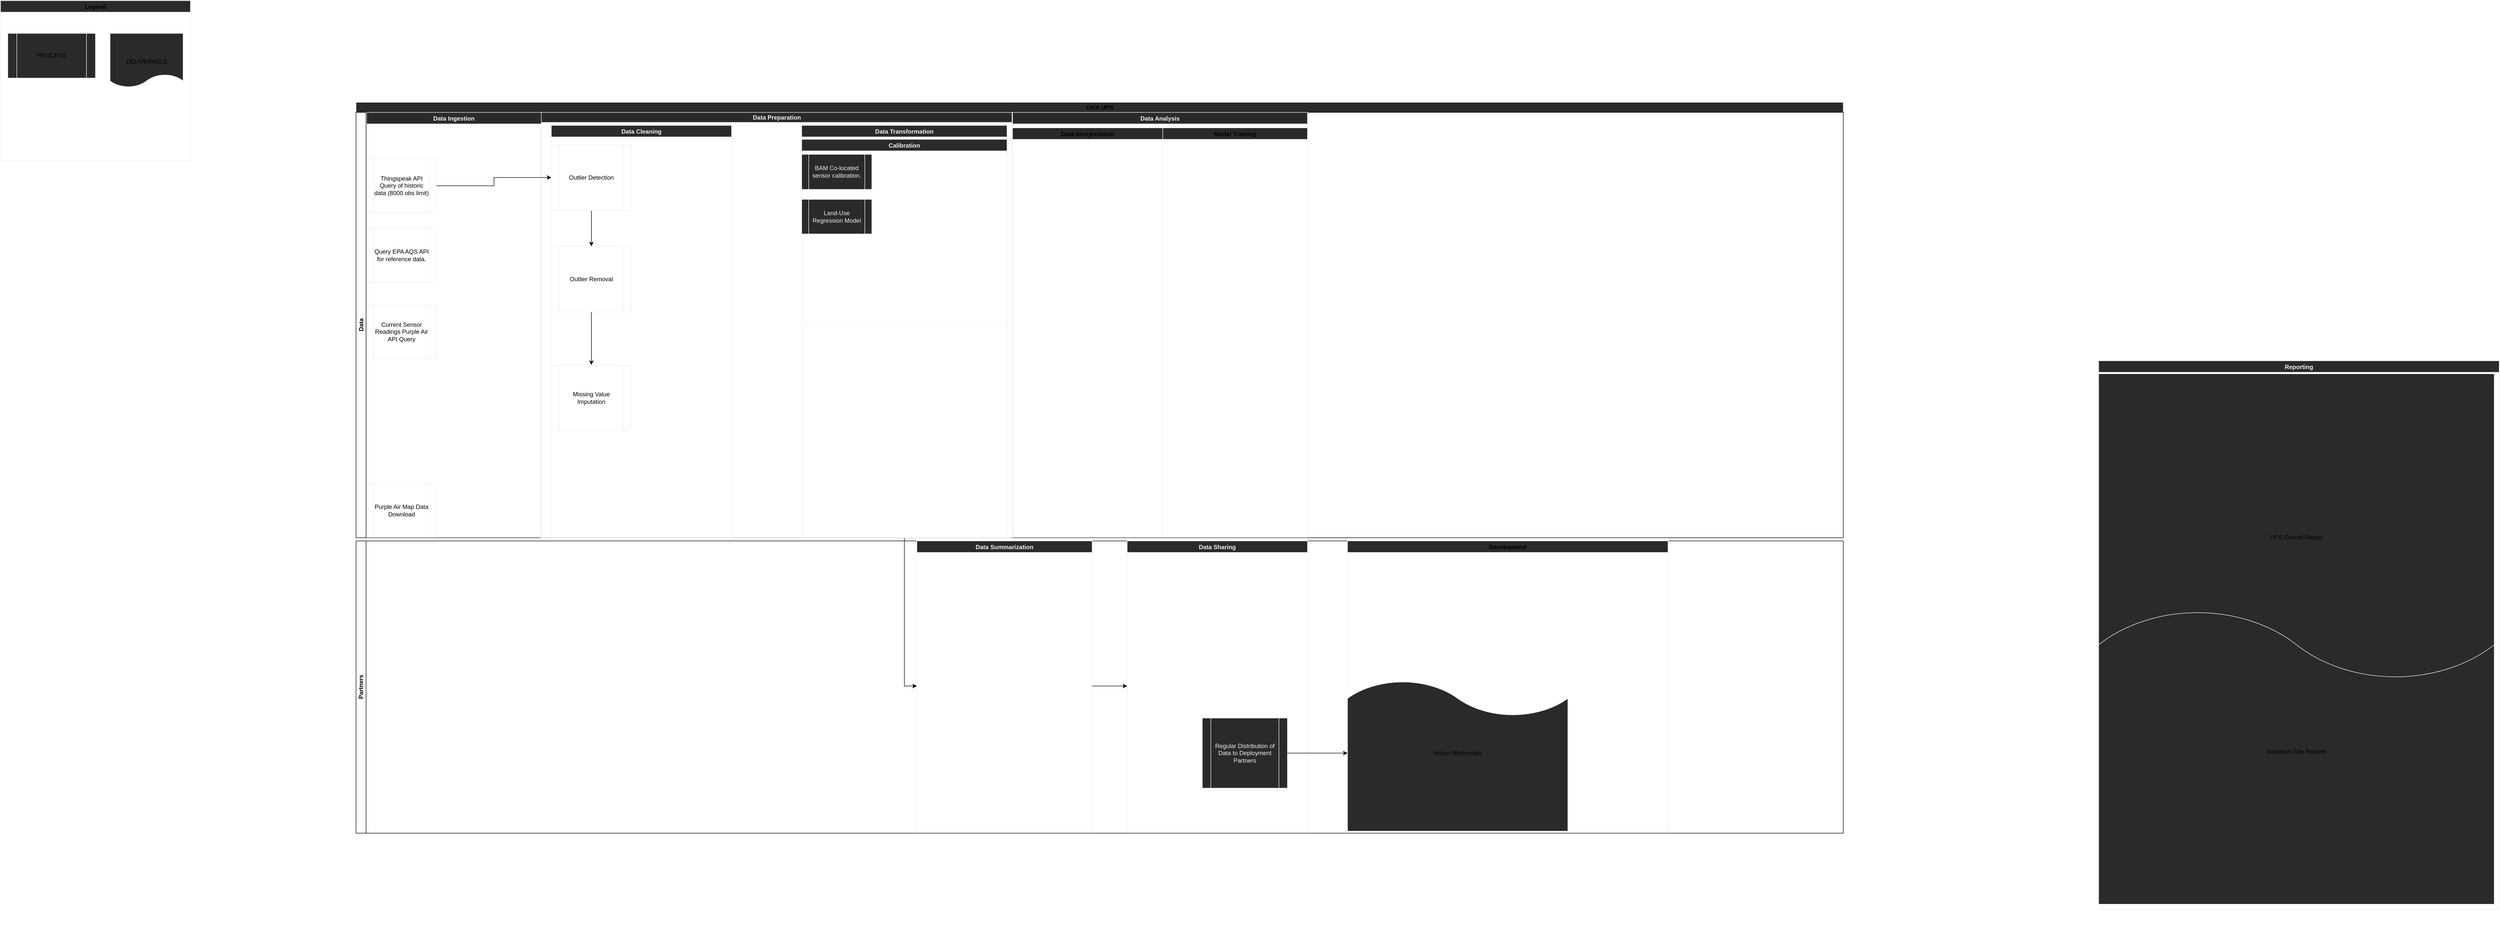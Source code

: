 <mxfile version="12.2.2" type="device" pages="3"><diagram id="fW7nGzq0OpxnIqZqAg0q" name="Swimlane"><mxGraphModel dx="1906" dy="553" grid="1" gridSize="10" guides="1" tooltips="1" connect="1" arrows="1" fold="1" page="1" pageScale="1" pageWidth="1100" pageHeight="850" math="0" shadow="0"><root><mxCell id="OSb8kjQ4xv8Wq4KDVtDT-0"/><mxCell id="OSb8kjQ4xv8Wq4KDVtDT-1" parent="OSb8kjQ4xv8Wq4KDVtDT-0"/><mxCell id="odD9kdonnDp6wrbCmZDM-60" value="" style="group" vertex="1" connectable="0" parent="OSb8kjQ4xv8Wq4KDVtDT-1"><mxGeometry x="-1030" y="280" width="380" height="320" as="geometry"/></mxCell><mxCell id="odD9kdonnDp6wrbCmZDM-59" value="Legend" style="swimlane;strokeColor=#F0F0F0;fillColor=#2A2A2A;startSize=23;" vertex="1" parent="odD9kdonnDp6wrbCmZDM-60"><mxGeometry y="-29.767" width="379.271" height="320" as="geometry"><mxRectangle y="-20" width="70" height="23" as="alternateBounds"/></mxGeometry></mxCell><mxCell id="odD9kdonnDp6wrbCmZDM-58" value="DELIVERABLE" style="html=1;outlineConnect=0;whiteSpace=wrap;fillColor=#2A2A2A;shape=mxgraph.archimate.representation;strokeColor=#F0F0F0;" vertex="1" parent="odD9kdonnDp6wrbCmZDM-59"><mxGeometry x="218.81" y="65.488" width="145.873" height="111.628" as="geometry"/></mxCell><mxCell id="odD9kdonnDp6wrbCmZDM-57" value="PROCESS" style="shape=process;whiteSpace=wrap;html=1;backgroundOutline=1;strokeColor=#F0F0F0;fillColor=#2A2A2A;" vertex="1" parent="odD9kdonnDp6wrbCmZDM-59"><mxGeometry x="14.587" y="65.488" width="175.048" height="89.302" as="geometry"/></mxCell><mxCell id="OSb8kjQ4xv8Wq4KDVtDT-65" value="Reporting" style="swimlane;strokeColor=#F0F0F0;fillColor=#2A2A2A;startSize=23;fontColor=#F0F0F0;" parent="OSb8kjQ4xv8Wq4KDVtDT-1" vertex="1"><mxGeometry x="3160" y="970" width="800" height="1096" as="geometry"><mxRectangle x="1930" y="1924" width="80" height="23" as="alternateBounds"/></mxGeometry></mxCell><mxCell id="odD9kdonnDp6wrbCmZDM-70" value="" style="group" vertex="1" connectable="0" parent="OSb8kjQ4xv8Wq4KDVtDT-65"><mxGeometry y="26" width="790" height="1060" as="geometry"/></mxCell><mxCell id="odD9kdonnDp6wrbCmZDM-66" value="" style="group" vertex="1" connectable="0" parent="odD9kdonnDp6wrbCmZDM-70"><mxGeometry width="790" height="654" as="geometry"/></mxCell><mxCell id="odD9kdonnDp6wrbCmZDM-67" value="UPS Overall Report" style="html=1;outlineConnect=0;whiteSpace=wrap;fillColor=#2A2A2A;shape=mxgraph.archimate.representation;strokeColor=#F0F0F0;flipH=1;flipV=0;" vertex="1" parent="odD9kdonnDp6wrbCmZDM-66"><mxGeometry width="790" height="654" as="geometry"/></mxCell><mxCell id="odD9kdonnDp6wrbCmZDM-68" value="" style="group" vertex="1" connectable="0" parent="odD9kdonnDp6wrbCmZDM-70"><mxGeometry y="450" width="790" height="610" as="geometry"/></mxCell><mxCell id="odD9kdonnDp6wrbCmZDM-69" value="Individual Site Reports" style="html=1;outlineConnect=0;whiteSpace=wrap;fillColor=#2A2A2A;shape=mxgraph.archimate.representation;strokeColor=#F0F0F0;flipV=1;" vertex="1" parent="odD9kdonnDp6wrbCmZDM-68"><mxGeometry width="790" height="610" as="geometry"/></mxCell><mxCell id="odD9kdonnDp6wrbCmZDM-13" style="edgeStyle=orthogonalEdgeStyle;rounded=0;orthogonalLoop=1;jettySize=auto;html=1;entryX=0;entryY=0.5;entryDx=0;entryDy=0;exitX=0.5;exitY=1;exitDx=0;exitDy=0;" edge="1" parent="OSb8kjQ4xv8Wq4KDVtDT-1" source="OSb8kjQ4xv8Wq4KDVtDT-29" target="OSb8kjQ4xv8Wq4KDVtDT-67"><mxGeometry relative="1" as="geometry"><mxPoint x="425" y="1560.667" as="targetPoint"/></mxGeometry></mxCell><mxCell id="odD9kdonnDp6wrbCmZDM-53" value="" style="group" vertex="1" connectable="0" parent="OSb8kjQ4xv8Wq4KDVtDT-1"><mxGeometry x="-320" y="1330.014" width="3015" height="820" as="geometry"/></mxCell><mxCell id="odD9kdonnDp6wrbCmZDM-71" value="" style="group" vertex="1" connectable="0" parent="odD9kdonnDp6wrbCmZDM-53"><mxGeometry width="3015" height="820" as="geometry"/></mxCell><mxCell id="odD9kdonnDp6wrbCmZDM-42" value="Partners" style="swimlane;html=1;startSize=20;horizontal=0;" vertex="1" parent="odD9kdonnDp6wrbCmZDM-71"><mxGeometry width="2970" height="584" as="geometry"><mxRectangle width="30" height="70" as="alternateBounds"/></mxGeometry></mxCell><mxCell id="odD9kdonnDp6wrbCmZDM-74" value="Development" style="swimlane;strokeColor=#F0F0F0;fillColor=#2A2A2A;startSize=23;" vertex="1" parent="odD9kdonnDp6wrbCmZDM-42"><mxGeometry x="1980" width="640" height="580" as="geometry"/></mxCell><mxCell id="odD9kdonnDp6wrbCmZDM-78" value="" style="group" vertex="1" connectable="0" parent="odD9kdonnDp6wrbCmZDM-74"><mxGeometry y="268" width="440" height="312" as="geometry"/></mxCell><mxCell id="odD9kdonnDp6wrbCmZDM-79" value="Action Workshops" style="html=1;outlineConnect=0;whiteSpace=wrap;fillColor=#2A2A2A;shape=mxgraph.archimate.representation;strokeColor=#F0F0F0;flipV=1;" vertex="1" parent="odD9kdonnDp6wrbCmZDM-78"><mxGeometry width="440" height="312" as="geometry"/></mxCell><mxCell id="odD9kdonnDp6wrbCmZDM-56" value="" style="group" vertex="1" connectable="0" parent="odD9kdonnDp6wrbCmZDM-42"><mxGeometry x="1180" width="810" height="747" as="geometry"/></mxCell><mxCell id="OSb8kjQ4xv8Wq4KDVtDT-67" value="Data Summarization" style="swimlane;strokeColor=#F0F0F0;fillColor=#2A2A2A;startSize=23;fontColor=#F0F0F0;" parent="odD9kdonnDp6wrbCmZDM-56" vertex="1"><mxGeometry x="-60" width="350" height="580" as="geometry"/></mxCell><mxCell id="OSb8kjQ4xv8Wq4KDVtDT-64" value="Data Sharing" style="swimlane;strokeColor=#F0F0F0;fillColor=#2A2A2A;startSize=23;fontColor=#F0F0F0;" parent="odD9kdonnDp6wrbCmZDM-56" vertex="1"><mxGeometry x="360" width="360" height="580" as="geometry"/></mxCell><mxCell id="OSb8kjQ4xv8Wq4KDVtDT-69" value="Regular Distribution of Data to Deployment Partners" style="shape=process;whiteSpace=wrap;html=1;backgroundOutline=1;strokeColor=#F0F0F0;fillColor=#2A2A2A;fontColor=#F0F0F0;" parent="OSb8kjQ4xv8Wq4KDVtDT-64" vertex="1"><mxGeometry x="150" y="354" width="170" height="140" as="geometry"/></mxCell><mxCell id="odD9kdonnDp6wrbCmZDM-14" style="edgeStyle=orthogonalEdgeStyle;rounded=0;orthogonalLoop=1;jettySize=auto;html=1;entryX=0;entryY=0.5;entryDx=0;entryDy=0;" edge="1" parent="odD9kdonnDp6wrbCmZDM-56" source="OSb8kjQ4xv8Wq4KDVtDT-67" target="OSb8kjQ4xv8Wq4KDVtDT-64"><mxGeometry relative="1" as="geometry"/></mxCell><mxCell id="odD9kdonnDp6wrbCmZDM-80" style="edgeStyle=orthogonalEdgeStyle;rounded=0;orthogonalLoop=1;jettySize=auto;html=1;entryX=0;entryY=0.5;entryDx=0;entryDy=0;entryPerimeter=0;" edge="1" parent="odD9kdonnDp6wrbCmZDM-42" source="OSb8kjQ4xv8Wq4KDVtDT-69" target="odD9kdonnDp6wrbCmZDM-79"><mxGeometry relative="1" as="geometry"/></mxCell><mxCell id="odD9kdonnDp6wrbCmZDM-40" value="OHA UPS" style="swimlane;html=1;childLayout=stackLayout;resizeParent=1;resizeParentMax=0;horizontal=1;startSize=20;horizontalStack=0;strokeColor=#F0F0F0;fillColor=#2A2A2A;flipH=1;" vertex="1" parent="OSb8kjQ4xv8Wq4KDVtDT-1"><mxGeometry x="-320" y="453.5" width="2970" height="870.11" as="geometry"><mxRectangle width="60" height="20" as="alternateBounds"/></mxGeometry></mxCell><mxCell id="odD9kdonnDp6wrbCmZDM-41" value="Data" style="swimlane;html=1;startSize=20;horizontal=0;" vertex="1" parent="odD9kdonnDp6wrbCmZDM-40"><mxGeometry y="20" width="2970" height="850.11" as="geometry"><mxRectangle y="20" width="2970" height="60" as="alternateBounds"/></mxGeometry></mxCell><mxCell id="odD9kdonnDp6wrbCmZDM-73" value="" style="group" vertex="1" connectable="0" parent="odD9kdonnDp6wrbCmZDM-41"><mxGeometry x="21" y="0.11" width="1879" height="850" as="geometry"/></mxCell><mxCell id="OSb8kjQ4xv8Wq4KDVtDT-42" value="Data Preparation" style="swimlane;html=1;startSize=20;horizontal=1;containerType=tree;strokeColor=#F0F0F0;fillColor=#2A2A2A;fontColor=#F0F0F0;" parent="odD9kdonnDp6wrbCmZDM-73" vertex="1"><mxGeometry x="348" width="941" height="850" as="geometry"><mxRectangle x="30" y="630" width="120" height="20" as="alternateBounds"/></mxGeometry></mxCell><mxCell id="OSb8kjQ4xv8Wq4KDVtDT-23" value="Data Cleaning" style="swimlane;strokeColor=#F0F0F0;fillColor=#2A2A2A;startSize=23;fontColor=#F0F0F0;" parent="OSb8kjQ4xv8Wq4KDVtDT-42" vertex="1"><mxGeometry x="21" y="26" width="360" height="824" as="geometry"><mxRectangle y="20" width="110" height="23" as="alternateBounds"/></mxGeometry></mxCell><mxCell id="odD9kdonnDp6wrbCmZDM-22" style="edgeStyle=orthogonalEdgeStyle;rounded=0;orthogonalLoop=1;jettySize=auto;html=1;entryX=0.5;entryY=0;entryDx=0;entryDy=0;exitX=0.5;exitY=1;exitDx=0;exitDy=0;" edge="1" parent="OSb8kjQ4xv8Wq4KDVtDT-23" source="odD9kdonnDp6wrbCmZDM-23" target="odD9kdonnDp6wrbCmZDM-21"><mxGeometry relative="1" as="geometry"><mxPoint x="284.235" y="185.271" as="sourcePoint"/></mxGeometry></mxCell><mxCell id="odD9kdonnDp6wrbCmZDM-21" value="&lt;span style=&quot;white-space: normal&quot;&gt;Missing Value Imputation&lt;/span&gt;" style="shape=process;whiteSpace=wrap;html=1;backgroundOutline=1;strokeColor=#F0F0F0;" vertex="1" parent="OSb8kjQ4xv8Wq4KDVtDT-23"><mxGeometry y="478.617" width="160" height="131.234" as="geometry"/></mxCell><mxCell id="odD9kdonnDp6wrbCmZDM-25" style="edgeStyle=orthogonalEdgeStyle;rounded=0;orthogonalLoop=1;jettySize=auto;html=1;entryX=0.5;entryY=0;entryDx=0;entryDy=0;" edge="1" parent="OSb8kjQ4xv8Wq4KDVtDT-23" source="odD9kdonnDp6wrbCmZDM-24" target="odD9kdonnDp6wrbCmZDM-23"><mxGeometry relative="1" as="geometry"/></mxCell><mxCell id="odD9kdonnDp6wrbCmZDM-24" value="Outlier Detection" style="shape=process;whiteSpace=wrap;html=1;backgroundOutline=1;strokeColor=#F0F0F0;" vertex="1" parent="OSb8kjQ4xv8Wq4KDVtDT-23"><mxGeometry y="38.598" width="160" height="131.234" as="geometry"/></mxCell><mxCell id="odD9kdonnDp6wrbCmZDM-23" value="Outlier Removal" style="shape=process;whiteSpace=wrap;html=1;backgroundOutline=1;strokeColor=#F0F0F0;" vertex="1" parent="OSb8kjQ4xv8Wq4KDVtDT-23"><mxGeometry y="241.624" width="160" height="131.234" as="geometry"/></mxCell><mxCell id="OSb8kjQ4xv8Wq4KDVtDT-29" value="Data Transformation" style="swimlane;strokeColor=#F0F0F0;fillColor=#2A2A2A;startSize=23;fontColor=#F0F0F0;" parent="OSb8kjQ4xv8Wq4KDVtDT-42" vertex="1"><mxGeometry x="521" y="26" width="410" height="824" as="geometry"><mxRectangle x="521" y="26.379" width="140" height="23" as="alternateBounds"/></mxGeometry></mxCell><mxCell id="OSb8kjQ4xv8Wq4KDVtDT-36" value="Calibration" style="swimlane;strokeColor=#F0F0F0;fillColor=#2A2A2A;startSize=23;fontColor=#F0F0F0;" parent="OSb8kjQ4xv8Wq4KDVtDT-29" vertex="1"><mxGeometry y="27.879" width="410" height="370.542" as="geometry"><mxRectangle y="27.879" width="90" height="23" as="alternateBounds"/></mxGeometry></mxCell><mxCell id="OSb8kjQ4xv8Wq4KDVtDT-39" value="BAM Co-located sensor calibration." style="shape=process;whiteSpace=wrap;html=1;backgroundOutline=1;strokeColor=#F0F0F0;fillColor=#2A2A2A;fontColor=#F0F0F0;" parent="OSb8kjQ4xv8Wq4KDVtDT-36" vertex="1"><mxGeometry y="30" width="140" height="70" as="geometry"/></mxCell><mxCell id="OSb8kjQ4xv8Wq4KDVtDT-40" value="&lt;span style=&quot;text-align: left&quot;&gt;Land-Use Regression Model&lt;/span&gt;" style="shape=process;whiteSpace=wrap;html=1;backgroundOutline=1;strokeColor=#F0F0F0;fillColor=#2A2A2A;fontColor=#F0F0F0;" parent="OSb8kjQ4xv8Wq4KDVtDT-36" vertex="1"><mxGeometry y="120" width="140" height="69" as="geometry"/></mxCell><mxCell id="OSb8kjQ4xv8Wq4KDVtDT-66" value="Data Analysis" style="swimlane;strokeColor=#F0F0F0;fillColor=#2A2A2A;startSize=23;fontColor=#F0F0F0;" parent="odD9kdonnDp6wrbCmZDM-73" vertex="1"><mxGeometry x="1290" width="589" height="849.159" as="geometry"><mxRectangle x="971" y="630" width="110" height="23" as="alternateBounds"/></mxGeometry></mxCell><mxCell id="odD9kdonnDp6wrbCmZDM-1" value="Data Interpretation" style="swimlane;strokeColor=#F0F0F0;fillColor=#2A2A2A;startSize=23;" vertex="1" parent="OSb8kjQ4xv8Wq4KDVtDT-66"><mxGeometry y="30.879" width="300" height="818.28" as="geometry"/></mxCell><mxCell id="odD9kdonnDp6wrbCmZDM-2" value="Model Training" style="swimlane;strokeColor=#F0F0F0;fillColor=#2A2A2A;startSize=23;" vertex="1" parent="OSb8kjQ4xv8Wq4KDVtDT-66"><mxGeometry x="300" y="30.879" width="289" height="818.28" as="geometry"/></mxCell><mxCell id="OSb8kjQ4xv8Wq4KDVtDT-14" value="Data Ingestion" style="swimlane;strokeColor=#F0F0F0;fillColor=#2A2A2A;fontColor=#F0F0F0;" parent="odD9kdonnDp6wrbCmZDM-73" vertex="1"><mxGeometry width="349" height="849.159" as="geometry"/></mxCell><mxCell id="odD9kdonnDp6wrbCmZDM-27" value="&lt;span style=&quot;white-space: normal&quot;&gt;Current Sensor Readings Purple Air API Query&lt;/span&gt;" style="shape=process;whiteSpace=wrap;html=1;backgroundOutline=1;strokeColor=#F0F0F0;" vertex="1" parent="OSb8kjQ4xv8Wq4KDVtDT-14"><mxGeometry y="384.437" width="140" height="108.075" as="geometry"/></mxCell><mxCell id="odD9kdonnDp6wrbCmZDM-28" value="&lt;span style=&quot;white-space: normal&quot;&gt;Query EPA AQS API for reference data.&lt;/span&gt;" style="shape=process;whiteSpace=wrap;html=1;backgroundOutline=1;strokeColor=#F0F0F0;" vertex="1" parent="OSb8kjQ4xv8Wq4KDVtDT-14"><mxGeometry y="231.589" width="140" height="108.075" as="geometry"/></mxCell><mxCell id="odD9kdonnDp6wrbCmZDM-30" value="&lt;span style=&quot;white-space: normal&quot;&gt;Thingspeak API Query of historic data (8000 obs limit)&lt;/span&gt;" style="shape=process;whiteSpace=wrap;html=1;backgroundOutline=1;strokeColor=#F0F0F0;" vertex="1" parent="OSb8kjQ4xv8Wq4KDVtDT-14"><mxGeometry y="92.636" width="140" height="108.075" as="geometry"/></mxCell><mxCell id="odD9kdonnDp6wrbCmZDM-31" value="&lt;span style=&quot;white-space: normal&quot;&gt;Purple Air Map Data Download&lt;/span&gt;" style="shape=process;whiteSpace=wrap;html=1;backgroundOutline=1;strokeColor=#F0F0F0;" vertex="1" parent="OSb8kjQ4xv8Wq4KDVtDT-14"><mxGeometry y="741.084" width="140" height="108.075" as="geometry"/></mxCell><mxCell id="odD9kdonnDp6wrbCmZDM-82" style="edgeStyle=orthogonalEdgeStyle;rounded=0;orthogonalLoop=1;jettySize=auto;html=1;" edge="1" parent="odD9kdonnDp6wrbCmZDM-73" source="odD9kdonnDp6wrbCmZDM-30" target="odD9kdonnDp6wrbCmZDM-24"><mxGeometry relative="1" as="geometry"/></mxCell></root></mxGraphModel></diagram><diagram id="lExUKWgyyRwbN00petJ6" name="Wish List and Questions"><mxGraphModel dx="1168" dy="802" grid="1" gridSize="10" guides="1" tooltips="1" connect="1" arrows="1" fold="1" page="1" pageScale="1" pageWidth="850" pageHeight="1100" math="0" shadow="0"><root><mxCell id="qktY05qfEKsT1rCxvaAZ-0"/><mxCell id="qktY05qfEKsT1rCxvaAZ-1" parent="qktY05qfEKsT1rCxvaAZ-0"/><mxCell id="9p6WJ5obKdI4lC2ovF66-1" value="&lt;u&gt;&lt;font style=&quot;font-size: 19px&quot;&gt;Wish List&lt;/font&gt;&lt;/u&gt;" style="text;html=1;resizable=0;points=[];autosize=1;align=left;verticalAlign=top;spacingTop=-4;fontSize=12;" parent="qktY05qfEKsT1rCxvaAZ-1" vertex="1"><mxGeometry x="23" y="30" width="90" height="20" as="geometry"/></mxCell><mxCell id="9p6WJ5obKdI4lC2ovF66-2" value="&lt;ol&gt;&lt;li&gt;Set up a log for sending data to partners.&lt;/li&gt;&lt;li&gt;Include in Data Package values from nearest 1 or 2 EPA monitoring stations.&lt;/li&gt;&lt;li&gt;Automate monitoring of sensor data.&lt;/li&gt;&lt;li&gt;System for detecting outlier data.&lt;/li&gt;&lt;/ol&gt;" style="text;html=1;resizable=0;points=[];autosize=1;align=left;verticalAlign=top;spacingTop=-4;fontSize=12;labelBorderColor=#F0F0F0;" parent="qktY05qfEKsT1rCxvaAZ-1" vertex="1"><mxGeometry x="20" y="55" width="460" height="80" as="geometry"/></mxCell><mxCell id="9p6WJ5obKdI4lC2ovF66-4" value="&lt;font style=&quot;font-size: 18px&quot;&gt;&lt;u&gt;Questions&lt;/u&gt;&lt;/font&gt;" style="text;html=1;resizable=0;points=[];autosize=1;align=left;verticalAlign=top;spacingTop=-4;fontSize=12;" parent="qktY05qfEKsT1rCxvaAZ-1" vertex="1"><mxGeometry x="21" y="150" width="100" height="20" as="geometry"/></mxCell><mxCell id="9p6WJ5obKdI4lC2ovF66-5" value="&lt;ul&gt;&lt;li&gt;How to bundle multiple sensor data for sending to partners?&lt;/li&gt;&lt;li&gt;How do we want to clean data (i.e. missing data)?&lt;/li&gt;&lt;li&gt;To what degree and how should I use Ashley's Mazama R-package?&lt;/li&gt;&lt;/ul&gt;" style="text;html=1;resizable=0;points=[];autosize=1;align=left;verticalAlign=top;spacingTop=-4;fontSize=12;labelBorderColor=#F0F0F0;" parent="qktY05qfEKsT1rCxvaAZ-1" vertex="1"><mxGeometry x="21" y="180" width="420" height="70" as="geometry"/></mxCell></root></mxGraphModel></diagram><diagram name="Flowchart" id="edf60f1a-56cd-e834-aa8a-f176f3a09ee4"><mxGraphModel dx="1168" dy="1652" grid="1" gridSize="10" guides="1" tooltips="1" connect="1" arrows="1" fold="1" page="1" pageScale="1" pageWidth="1100" pageHeight="850" background="#454545" math="0" shadow="0"><root><mxCell id="0"/><mxCell id="1" parent="0"/><mxCell id="5k3I3tsKqaDrE8GI-l6j-2" style="edgeStyle=orthogonalEdgeStyle;rounded=0;orthogonalLoop=1;jettySize=auto;html=1;exitX=0.5;exitY=1;exitDx=0;exitDy=0;entryX=0.5;entryY=0;entryDx=0;entryDy=0;" parent="1" source="60e70716793133e9-2" target="sLwtNeLQqSOqDACNbR1j-1" edge="1"><mxGeometry relative="1" as="geometry"><mxPoint x="530" y="375" as="targetPoint"/></mxGeometry></mxCell><mxCell id="60e70716793133e9-2" value="&lt;p style=&quot;line-height: 160% ; font-size: 9px&quot;&gt;&lt;/p&gt;&lt;div style=&quot;font-size: 12px&quot;&gt;&lt;font style=&quot;font-size: 12px&quot;&gt;Query ThingSpeak API&lt;/font&gt;&lt;/div&gt;&lt;font style=&quot;font-size: 12px&quot;&gt;according to selected paremeters (start date, end date)&lt;/font&gt;&lt;p&gt;&lt;/p&gt;" style="shape=trapezoid;whiteSpace=wrap;html=1;rounded=0;shadow=1;labelBackgroundColor=none;strokeColor=#F0F0F0;strokeWidth=1;fillColor=#2A2A2A;fontFamily=Verdana;fontSize=8;fontColor=#FFFFFF;align=center;flipV=1;labelBorderColor=none;" parent="1" vertex="1"><mxGeometry x="440" y="200" width="180" height="100" as="geometry"/></mxCell><mxCell id="5k3I3tsKqaDrE8GI-l6j-8" style="edgeStyle=orthogonalEdgeStyle;rounded=0;orthogonalLoop=1;jettySize=auto;html=1;entryX=0.5;entryY=0;entryDx=0;entryDy=0;" parent="1" source="60e70716793133e9-9" target="sLwtNeLQqSOqDACNbR1j-3" edge="1"><mxGeometry relative="1" as="geometry"><mxPoint x="530" y="630" as="targetPoint"/></mxGeometry></mxCell><mxCell id="60e70716793133e9-9" value="&lt;font style=&quot;font-size: 12px&quot;&gt;Clean columns.&lt;/font&gt;" style="whiteSpace=wrap;html=1;rounded=0;shadow=1;labelBackgroundColor=none;strokeColor=#F0F0F0;strokeWidth=1;fillColor=#2A2A2A;fontFamily=Verdana;fontSize=8;fontColor=#FFFFFF;align=center;" parent="1" vertex="1"><mxGeometry x="470" y="530" width="120" height="40" as="geometry"/></mxCell><mxCell id="EFF2yPS0iPl0pZpYcJs7-3" style="edgeStyle=orthogonalEdgeStyle;rounded=0;orthogonalLoop=1;jettySize=auto;html=1;" parent="1" source="EFF2yPS0iPl0pZpYcJs7-2" target="60e70716793133e9-2" edge="1"><mxGeometry relative="1" as="geometry"/></mxCell><mxCell id="EFF2yPS0iPl0pZpYcJs7-2" value="&lt;font color=&quot;#f0f0f0&quot;&gt;Query PurpleAir API for ThingSpeak ID and ThingSpeak Key&lt;/font&gt;" style="shape=process;whiteSpace=wrap;html=1;backgroundOutline=1;fillColor=#2A2A2A;strokeColor=#F0F0F0;" parent="1" vertex="1"><mxGeometry x="470" y="50" width="120" height="70" as="geometry"/></mxCell><mxCell id="EFF2yPS0iPl0pZpYcJs7-15" value="Apply co-location correction." style="rounded=0;whiteSpace=wrap;html=1;fontSize=12;fillColor=#0050ef;strokeColor=#001DBC;fontColor=#ffffff;" parent="1" vertex="1"><mxGeometry x="776" y="1080" width="120" height="60" as="geometry"/></mxCell><mxCell id="EFF2yPS0iPl0pZpYcJs7-18" value="&lt;span style=&quot;font-family: &amp;#34;verdana&amp;#34; ; white-space: normal&quot;&gt;Apply calibration correction.&lt;/span&gt;" style="rounded=0;whiteSpace=wrap;html=1;fontSize=12;fillColor=#0050ef;strokeColor=#001DBC;fontColor=#ffffff;" parent="1" vertex="1"><mxGeometry x="970" y="910" width="120" height="60" as="geometry"/></mxCell><mxCell id="EFF2yPS0iPl0pZpYcJs7-23" style="edgeStyle=orthogonalEdgeStyle;rounded=0;orthogonalLoop=1;jettySize=auto;html=1;entryX=0.5;entryY=0;entryDx=0;entryDy=0;fontSize=12;" parent="1" source="60e70716793133e9-5" target="EFF2yPS0iPl0pZpYcJs7-18" edge="1"><mxGeometry relative="1" as="geometry"/></mxCell><mxCell id="EFF2yPS0iPl0pZpYcJs7-24" value="Leave data with factory calibration." style="rounded=0;whiteSpace=wrap;html=1;fontSize=12;" parent="1" vertex="1"><mxGeometry x="440" y="1070" width="120" height="60" as="geometry"/></mxCell><mxCell id="EFF2yPS0iPl0pZpYcJs7-33" style="edgeStyle=orthogonalEdgeStyle;rounded=0;orthogonalLoop=1;jettySize=auto;html=1;entryX=0.5;entryY=0;entryDx=0;entryDy=0;fontSize=12;" parent="1" source="60e70716793133e9-5" target="EFF2yPS0iPl0pZpYcJs7-28" edge="1"><mxGeometry relative="1" as="geometry"/></mxCell><mxCell id="EFF2yPS0iPl0pZpYcJs7-34" style="edgeStyle=orthogonalEdgeStyle;rounded=0;orthogonalLoop=1;jettySize=auto;html=1;exitX=1;exitY=0.5;exitDx=0;exitDy=0;fontSize=12;" parent="1" source="EFF2yPS0iPl0pZpYcJs7-28" target="EFF2yPS0iPl0pZpYcJs7-15" edge="1"><mxGeometry relative="1" as="geometry"><mxPoint x="530" y="980" as="targetPoint"/></mxGeometry></mxCell><mxCell id="EFF2yPS0iPl0pZpYcJs7-35" style="edgeStyle=orthogonalEdgeStyle;rounded=0;orthogonalLoop=1;jettySize=auto;html=1;exitX=0;exitY=0.5;exitDx=0;exitDy=0;entryX=0.5;entryY=0;entryDx=0;entryDy=0;fontSize=12;" parent="1" source="EFF2yPS0iPl0pZpYcJs7-28" target="EFF2yPS0iPl0pZpYcJs7-24" edge="1"><mxGeometry relative="1" as="geometry"/></mxCell><mxCell id="txJOtiJmhW86cBrAO2kW-1" value="" style="group" parent="1" vertex="1" connectable="0"><mxGeometry x="780" y="750" width="160" height="90" as="geometry"/></mxCell><mxCell id="EFF2yPS0iPl0pZpYcJs7-6" value="No&lt;br&gt;" style="text;html=1;resizable=0;points=[];autosize=1;align=left;verticalAlign=top;spacingTop=-4;fontSize=12;" parent="txJOtiJmhW86cBrAO2kW-1" vertex="1"><mxGeometry x="10" width="30" height="20" as="geometry"/></mxCell><mxCell id="60e70716793133e9-5" value="&lt;font style=&quot;font-size: 12px&quot; color=&quot;#f0f0f0&quot;&gt;Calibrated Sensor?&lt;/font&gt;" style="rhombus;whiteSpace=wrap;html=1;rounded=0;shadow=1;labelBackgroundColor=none;strokeColor=#F0F0F0;strokeWidth=1;fillColor=#2A2A2A;fontFamily=Verdana;fontSize=8;fontColor=#000000;align=center;" parent="txJOtiJmhW86cBrAO2kW-1" vertex="1"><mxGeometry width="160" height="90" as="geometry"/></mxCell><mxCell id="EFF2yPS0iPl0pZpYcJs7-21" value="Yes" style="text;html=1;resizable=0;points=[];autosize=1;align=left;verticalAlign=top;spacingTop=-4;fontSize=12;" parent="txJOtiJmhW86cBrAO2kW-1" vertex="1"><mxGeometry x="115" width="40" height="20" as="geometry"/></mxCell><mxCell id="txJOtiJmhW86cBrAO2kW-2" value="" style="group" parent="1" vertex="1" connectable="0"><mxGeometry x="580" y="890" width="220" height="140" as="geometry"/></mxCell><mxCell id="EFF2yPS0iPl0pZpYcJs7-32" value="" style="group" parent="txJOtiJmhW86cBrAO2kW-2" vertex="1" connectable="0"><mxGeometry width="220.0" height="140" as="geometry"/></mxCell><mxCell id="EFF2yPS0iPl0pZpYcJs7-28" value="&lt;font face=&quot;Verdana&quot;&gt;Co-location equation exists?&lt;/font&gt;" style="rhombus;whiteSpace=wrap;html=1;fontSize=12;" parent="EFF2yPS0iPl0pZpYcJs7-32" vertex="1"><mxGeometry width="200.0" height="140.0" as="geometry"/></mxCell><mxCell id="EFF2yPS0iPl0pZpYcJs7-30" value="Yes" style="text;html=1;resizable=0;points=[];autosize=1;align=left;verticalAlign=top;spacingTop=-4;fontSize=12;" parent="EFF2yPS0iPl0pZpYcJs7-32" vertex="1"><mxGeometry x="170.0" width="40" height="20" as="geometry"/></mxCell><mxCell id="EFF2yPS0iPl0pZpYcJs7-31" value="No" style="text;html=1;resizable=0;points=[];autosize=1;align=left;verticalAlign=top;spacingTop=-4;fontSize=12;" parent="EFF2yPS0iPl0pZpYcJs7-32" vertex="1"><mxGeometry y="1.556" width="30" height="20" as="geometry"/></mxCell><mxCell id="txJOtiJmhW86cBrAO2kW-3" value="Mazama Outlier Imputer" style="rounded=0;whiteSpace=wrap;html=1;strokeColor=#F0F0F0;fillColor=#2A2A2A;gradientColor=none;fontColor=#F0F0F0;" parent="1" vertex="1"><mxGeometry x="40" y="140" width="120" height="60" as="geometry"/></mxCell><mxCell id="zGDrLXkuD2ObmuULWDbP-4" value="&lt;h1&gt;Key:&lt;/h1&gt;&lt;div&gt;&lt;ul&gt;&lt;li&gt;&lt;span style=&quot;background-color: rgb(0 , 80 , 239)&quot;&gt;Wish List&lt;/span&gt;&lt;/li&gt;&lt;/ul&gt;&lt;/div&gt;" style="text;html=1;strokeColor=#F0F0F0;fillColor=none;spacing=5;spacingTop=-20;whiteSpace=wrap;overflow=hidden;rounded=0;fontColor=#F0F0F0;" parent="1" vertex="1"><mxGeometry width="190" height="120" as="geometry"/></mxCell><mxCell id="5k3I3tsKqaDrE8GI-l6j-7" style="edgeStyle=orthogonalEdgeStyle;rounded=0;orthogonalLoop=1;jettySize=auto;html=1;entryX=0.5;entryY=0;entryDx=0;entryDy=0;exitX=0.5;exitY=1;exitDx=0;exitDy=0;" parent="1" source="sLwtNeLQqSOqDACNbR1j-1" target="60e70716793133e9-9" edge="1"><mxGeometry relative="1" as="geometry"><mxPoint x="530" y="475" as="sourcePoint"/></mxGeometry></mxCell><mxCell id="5k3I3tsKqaDrE8GI-l6j-9" style="edgeStyle=orthogonalEdgeStyle;rounded=0;orthogonalLoop=1;jettySize=auto;html=1;entryX=0.5;entryY=0;entryDx=0;entryDy=0;exitX=1;exitY=0.5;exitDx=0;exitDy=0;" parent="1" source="sLwtNeLQqSOqDACNbR1j-3" target="60e70716793133e9-5" edge="1"><mxGeometry relative="1" as="geometry"><mxPoint x="530" y="690" as="sourcePoint"/></mxGeometry></mxCell><mxCell id="sLwtNeLQqSOqDACNbR1j-1" value="Downsample observations to 10 minutes (done by Thingspeak API)." style="rounded=0;whiteSpace=wrap;html=1;fillColor=#2A2A2A;" parent="1" vertex="1"><mxGeometry x="470" y="385" width="120" height="60" as="geometry"/></mxCell><mxCell id="sLwtNeLQqSOqDACNbR1j-3" value="Transform Data" style="rhombus;whiteSpace=wrap;html=1;strokeColor=#F0F0F0;fillColor=#2A2A2A;" parent="1" vertex="1"><mxGeometry x="445" y="630" width="170" height="80" as="geometry"/></mxCell><mxCell id="sLwtNeLQqSOqDACNbR1j-5" value="Yes" style="text;html=1;resizable=0;points=[];autosize=1;align=left;verticalAlign=top;spacingTop=-4;" parent="1" vertex="1"><mxGeometry x="575" y="630" width="40" height="20" as="geometry"/></mxCell><mxCell id="sLwtNeLQqSOqDACNbR1j-6" value="No" style="text;html=1;resizable=0;points=[];autosize=1;align=left;verticalAlign=top;spacingTop=-4;" parent="1" vertex="1"><mxGeometry x="455" y="630" width="30" height="20" as="geometry"/></mxCell><mxCell id="sLwtNeLQqSOqDACNbR1j-7" value="Provide hourly averaged AQI's." style="rounded=0;whiteSpace=wrap;html=1;strokeColor=#F0F0F0;fillColor=#2A2A2A;" parent="1" vertex="1"><mxGeometry x="40" y="224" width="120" height="60" as="geometry"/></mxCell></root></mxGraphModel></diagram></mxfile>